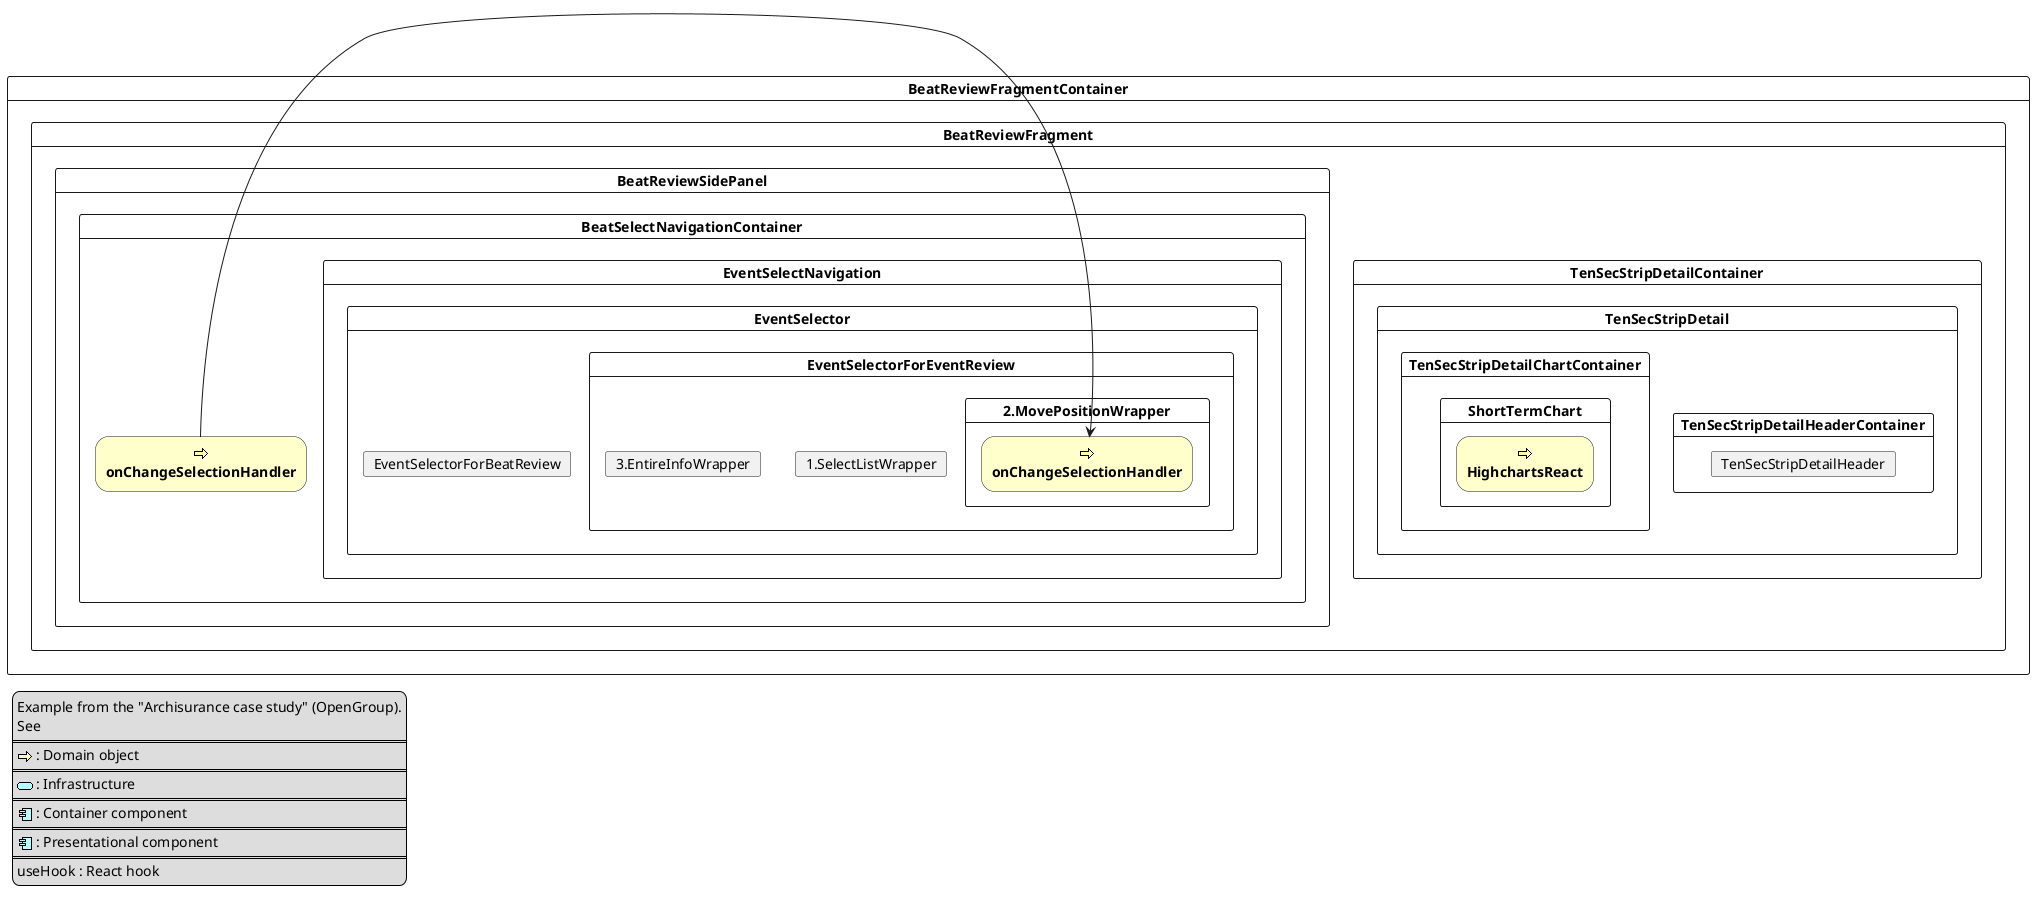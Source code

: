 @startuml
skinparam rectangle<<behavior>> {
  roundCorner 25
}
skinparam card<<behaviorCard>> {
  roundCorner 25
}

sprite $bProcess jar:archimate/business-process
sprite $aService jar:archimate/application-service
sprite $aComponent jar:archimate/application-component

' card {
'   rectangle "Render" as Component1 <<$aComponent>><<behavior>> #ff6644
'   rectangle "State\nRender" as Component2 <<$aComponent>><<behavior>> #ff6644
'   rectangle "State" as useHook <<useHook>> #ff6644
' }

' [Component1] <- [Component2]
' [Component2] -> [useHook]

card BeatReviewFragmentContainer {
  card BeatReviewFragment {
    ' rectangle "**Model** \n Domain login" as ModelDomainLogic <<$bProcess>><<behavior>> #Business
    card TenSecStripDetailContainer {
      card TenSecStripDetail {
        card TenSecStripDetailHeaderContainer {
          card TenSecStripDetailHeader {

          }
        }
        card TenSecStripDetailChartContainer {
          card ShortTermChart {
            rectangle "**HighchartsReact**" as HighchartsReact <<$bProcess>><<behavior>> #Business
          }
        }
      }
    }
  }
}


card BeatReviewFragment {
  card BeatReviewSidePanel {
    card BeatSelectNavigationContainer {
      rectangle "**onChangeSelectionHandler**" as onChangeSelectionHandler <<$bProcess>><<behavior>> #Business      

      card EventSelectNavigation {
        card EventSelector {
          card EventSelectorForBeatReview {

          }
          card EventSelectorForEventReview {
            card 1.SelectListWrapper { 

            }
            card 2.MovePositionWrapper {
              rectangle "**onChangeSelectionHandler**" as _onChangeSelectionHandler <<$bProcess>><<behavior>> #Business
            }
            card 3.EntireInfoWrapper { 

            }
          }
        }
      }
    }
  }
}
[onChangeSelectionHandler] -> [_onChangeSelectionHandler]

' [Component1] -down-> [ModelDomainLogic]
' [Component2] -down-> [ViewModel]
' [useHook] -down-> [ModelLogic]

' card Infrastructure {
'   card {
'     card "Adaptor \n 3rd party" as Adaptor <<$aService>><<behaviorCard>> #Application
'     card "Fetcher \n Network" as Fetcher <<$aService>><<behaviorCard>> #Application
'   }
'   card {
'     card "**Query**" as Query1 <<$aService>><<behaviorCard>> #Application
'     card "Reqeust" as Reqeust <<$aService>><<behaviorCard>> #Application
'     card "Query" as Query2 <<$aService>><<behaviorCard>> #Application
'   }
' }
' [Adaptor] -up-> [VModel]
' [useHook] -down-> [Fetcher]
' [Adaptor] <- [Fetcher]


' [Fetcher] -down-> [/api]


' 제일 하단 설명
legend left
Example from the "Archisurance case study" (OpenGroup).
See
====
<$bProcess> : Domain object
====
<$aService> : Infrastructure
====
<$aComponent> : Container component
====
<$aComponent> : Presentational component
====
useHook : React hook
endlegend
@enduml

' element의 아이콘 두개 이외 다른것 잇나 확인하기 
' $bProcess, $aService
